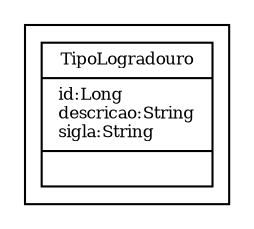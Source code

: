 digraph G{
fontname = "Times-Roman"
fontsize = 8

node [
        fontname = "Times-Roman"
        fontsize = 8
        shape = "record"
]

edge [
        fontname = "Times-Roman"
        fontsize = 8
]

subgraph clusterTIPO_DE_LOGRADOURO
{
TipoLogradouro [label = "{TipoLogradouro|id:Long\ldescricao:String\lsigla:String\l|\l}"]
}
}
